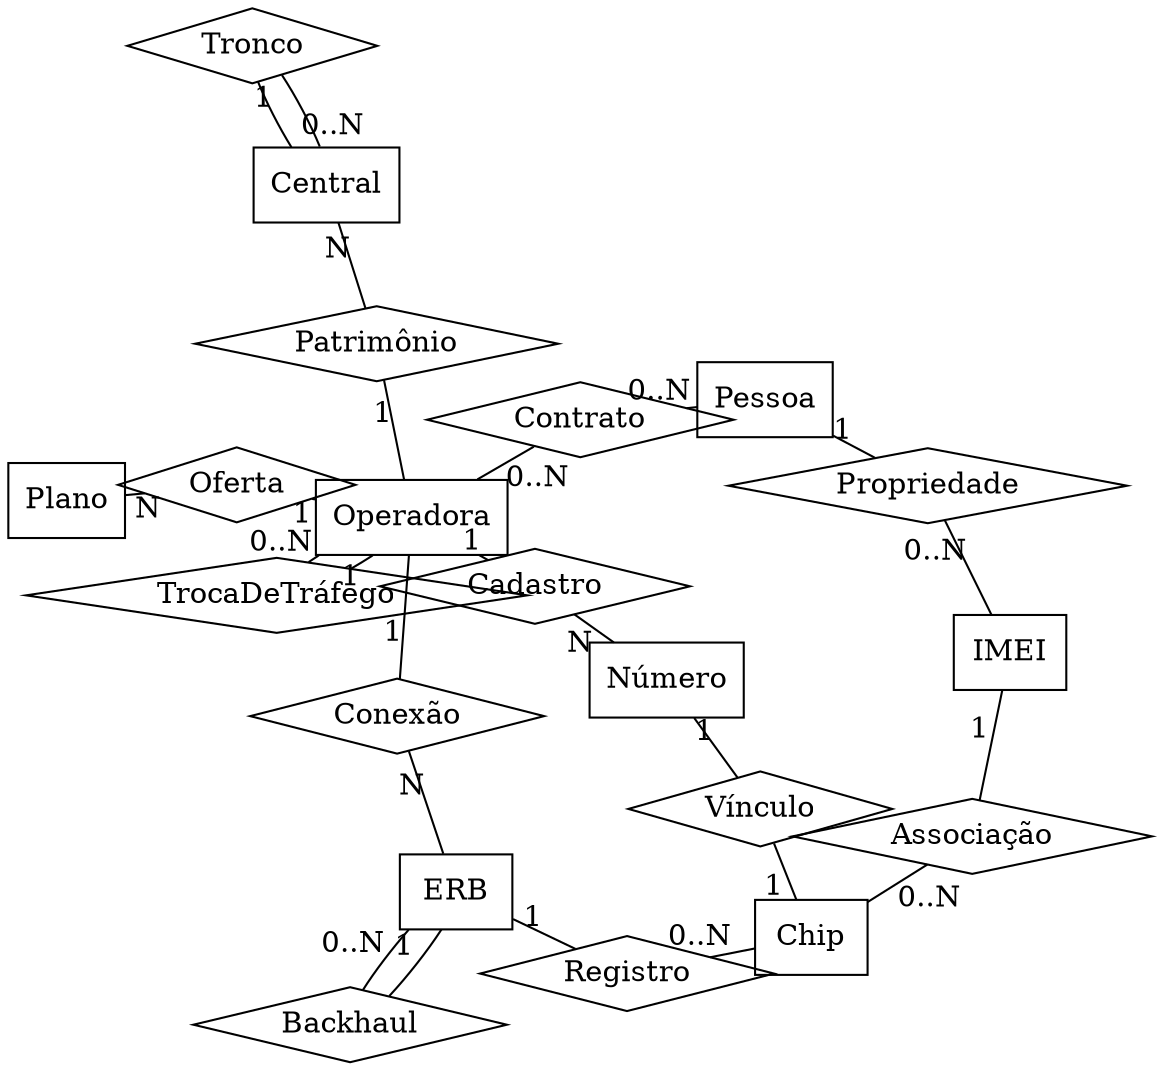 graph diagramaER {
  layout = neato

  // Entidades
  Central [shape=record]
  Chip [shape=record]
  ERB [shape=record]
  Número [shape=record]
  Operadora [shape=record]
  Pessoa [shape=record]
  Plano [shape=record]
  IMEI [shape=record]

  // Relacionamentos
  Associação [shape=diamond]
  Backhaul [shape=diamond]
  Cadastro [shape=diamond]
  Conexão [shape=diamond]
  Contrato [shape=diamond]
  Oferta [shape=diamond]
  Patrimônio [shape=diamond]
  Propriedade [shape=diamond]
  Registro [shape=diamond]
  TrocaDeTráfego [shape=diamond]
  Tronco [shape=diamond]
  Vínculo [shape=diamond]

  // Ligações
  Backhaul -- ERB [label="0..N"]
  Central -- Patrimônio [label="N"]
  Central -- Tronco [label="1"]
  Chip -- Associação [label="0..N"]
  Chip -- Registro [label="0..N"]
  Chip -- Vínculo [label="1"]
  ERB -- Backhaul [label="1"]
  ERB -- Conexão [label="N"]
  ERB -- Registro [label="1"]
  Número -- Cadastro [label="N"]
  Número -- Vínculo [label="1"]
  Operadora -- Cadastro [label="1"]
  Operadora -- Conexão [label="1"]
  Operadora -- Contrato [label="0..N"]
  Operadora -- Oferta [label="1"]
  Operadora -- Patrimônio [label="1"]
  Operadora -- TrocaDeTráfego [label="1"]
  Pessoa -- Contrato [label="0..N"]
  Pessoa -- Propriedade [label="1"]
  Plano -- Oferta [label="N"]
  IMEI -- Associação [label="1"]
  IMEI -- Propriedade [label="0..N"]
  TrocaDeTráfego -- Operadora [label="0..N"]
  Tronco -- Central [label="0..N"]
}

